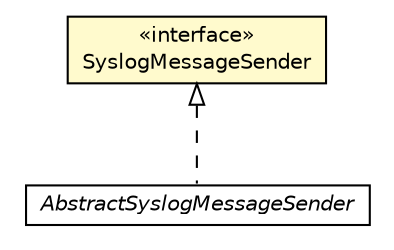 #!/usr/local/bin/dot
#
# Class diagram 
# Generated by UMLGraph version R5_6-24-gf6e263 (http://www.umlgraph.org/)
#

digraph G {
	edge [fontname="Helvetica",fontsize=10,labelfontname="Helvetica",labelfontsize=10];
	node [fontname="Helvetica",fontsize=10,shape=plaintext];
	nodesep=0.25;
	ranksep=0.5;
	// com.cloudbees.syslog.sender.SyslogMessageSender
	c8304876 [label=<<table title="com.cloudbees.syslog.sender.SyslogMessageSender" border="0" cellborder="1" cellspacing="0" cellpadding="2" port="p" bgcolor="lemonChiffon" href="./SyslogMessageSender.html">
		<tr><td><table border="0" cellspacing="0" cellpadding="1">
<tr><td align="center" balign="center"> &#171;interface&#187; </td></tr>
<tr><td align="center" balign="center"> SyslogMessageSender </td></tr>
		</table></td></tr>
		</table>>, URL="./SyslogMessageSender.html", fontname="Helvetica", fontcolor="black", fontsize=10.0];
	// com.cloudbees.syslog.sender.AbstractSyslogMessageSender
	c8304879 [label=<<table title="com.cloudbees.syslog.sender.AbstractSyslogMessageSender" border="0" cellborder="1" cellspacing="0" cellpadding="2" port="p" href="./AbstractSyslogMessageSender.html">
		<tr><td><table border="0" cellspacing="0" cellpadding="1">
<tr><td align="center" balign="center"><font face="Helvetica-Oblique"> AbstractSyslogMessageSender </font></td></tr>
		</table></td></tr>
		</table>>, URL="./AbstractSyslogMessageSender.html", fontname="Helvetica", fontcolor="black", fontsize=10.0];
	//com.cloudbees.syslog.sender.AbstractSyslogMessageSender implements com.cloudbees.syslog.sender.SyslogMessageSender
	c8304876:p -> c8304879:p [dir=back,arrowtail=empty,style=dashed];
}

